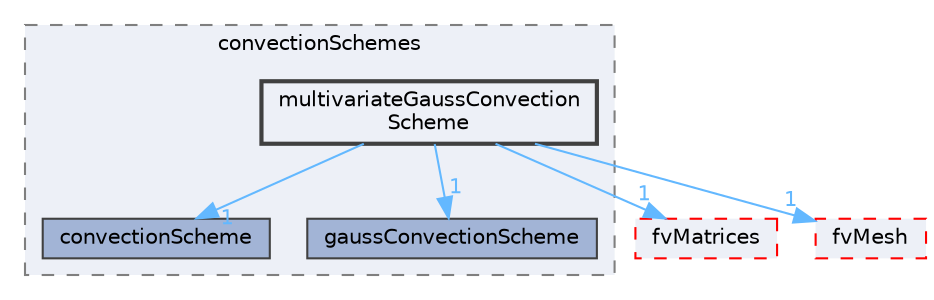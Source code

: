 digraph "src/finiteVolume/finiteVolume/convectionSchemes/multivariateGaussConvectionScheme"
{
 // LATEX_PDF_SIZE
  bgcolor="transparent";
  edge [fontname=Helvetica,fontsize=10,labelfontname=Helvetica,labelfontsize=10];
  node [fontname=Helvetica,fontsize=10,shape=box,height=0.2,width=0.4];
  compound=true
  subgraph clusterdir_203b29e442aa07f4b4423b43d42a1b70 {
    graph [ bgcolor="#edf0f7", pencolor="grey50", label="convectionSchemes", fontname=Helvetica,fontsize=10 style="filled,dashed", URL="dir_203b29e442aa07f4b4423b43d42a1b70.html",tooltip=""]
  dir_09c54429558d838699c2dd772c718995 [label="convectionScheme", fillcolor="#a2b4d6", color="grey25", style="filled", URL="dir_09c54429558d838699c2dd772c718995.html",tooltip=""];
  dir_65407dce79d7940d33cd07752ddee751 [label="gaussConvectionScheme", fillcolor="#a2b4d6", color="grey25", style="filled", URL="dir_65407dce79d7940d33cd07752ddee751.html",tooltip=""];
  dir_4b2ea4f01e26fa3e8c814a4fbd6d13db [label="multivariateGaussConvection\lScheme", fillcolor="#edf0f7", color="grey25", style="filled,bold", URL="dir_4b2ea4f01e26fa3e8c814a4fbd6d13db.html",tooltip=""];
  }
  dir_5d57e3901430bcc99a7ddac11a899224 [label="fvMatrices", fillcolor="#edf0f7", color="red", style="filled,dashed", URL="dir_5d57e3901430bcc99a7ddac11a899224.html",tooltip=""];
  dir_c382fa095c9c33d8673c0dd60aaef275 [label="fvMesh", fillcolor="#edf0f7", color="red", style="filled,dashed", URL="dir_c382fa095c9c33d8673c0dd60aaef275.html",tooltip=""];
  dir_4b2ea4f01e26fa3e8c814a4fbd6d13db->dir_09c54429558d838699c2dd772c718995 [headlabel="1", labeldistance=1.5 headhref="dir_002500_000677.html" href="dir_002500_000677.html" color="steelblue1" fontcolor="steelblue1"];
  dir_4b2ea4f01e26fa3e8c814a4fbd6d13db->dir_5d57e3901430bcc99a7ddac11a899224 [headlabel="1", labeldistance=1.5 headhref="dir_002500_001542.html" href="dir_002500_001542.html" color="steelblue1" fontcolor="steelblue1"];
  dir_4b2ea4f01e26fa3e8c814a4fbd6d13db->dir_65407dce79d7940d33cd07752ddee751 [headlabel="1", labeldistance=1.5 headhref="dir_002500_001589.html" href="dir_002500_001589.html" color="steelblue1" fontcolor="steelblue1"];
  dir_4b2ea4f01e26fa3e8c814a4fbd6d13db->dir_c382fa095c9c33d8673c0dd60aaef275 [headlabel="1", labeldistance=1.5 headhref="dir_002500_001544.html" href="dir_002500_001544.html" color="steelblue1" fontcolor="steelblue1"];
}
